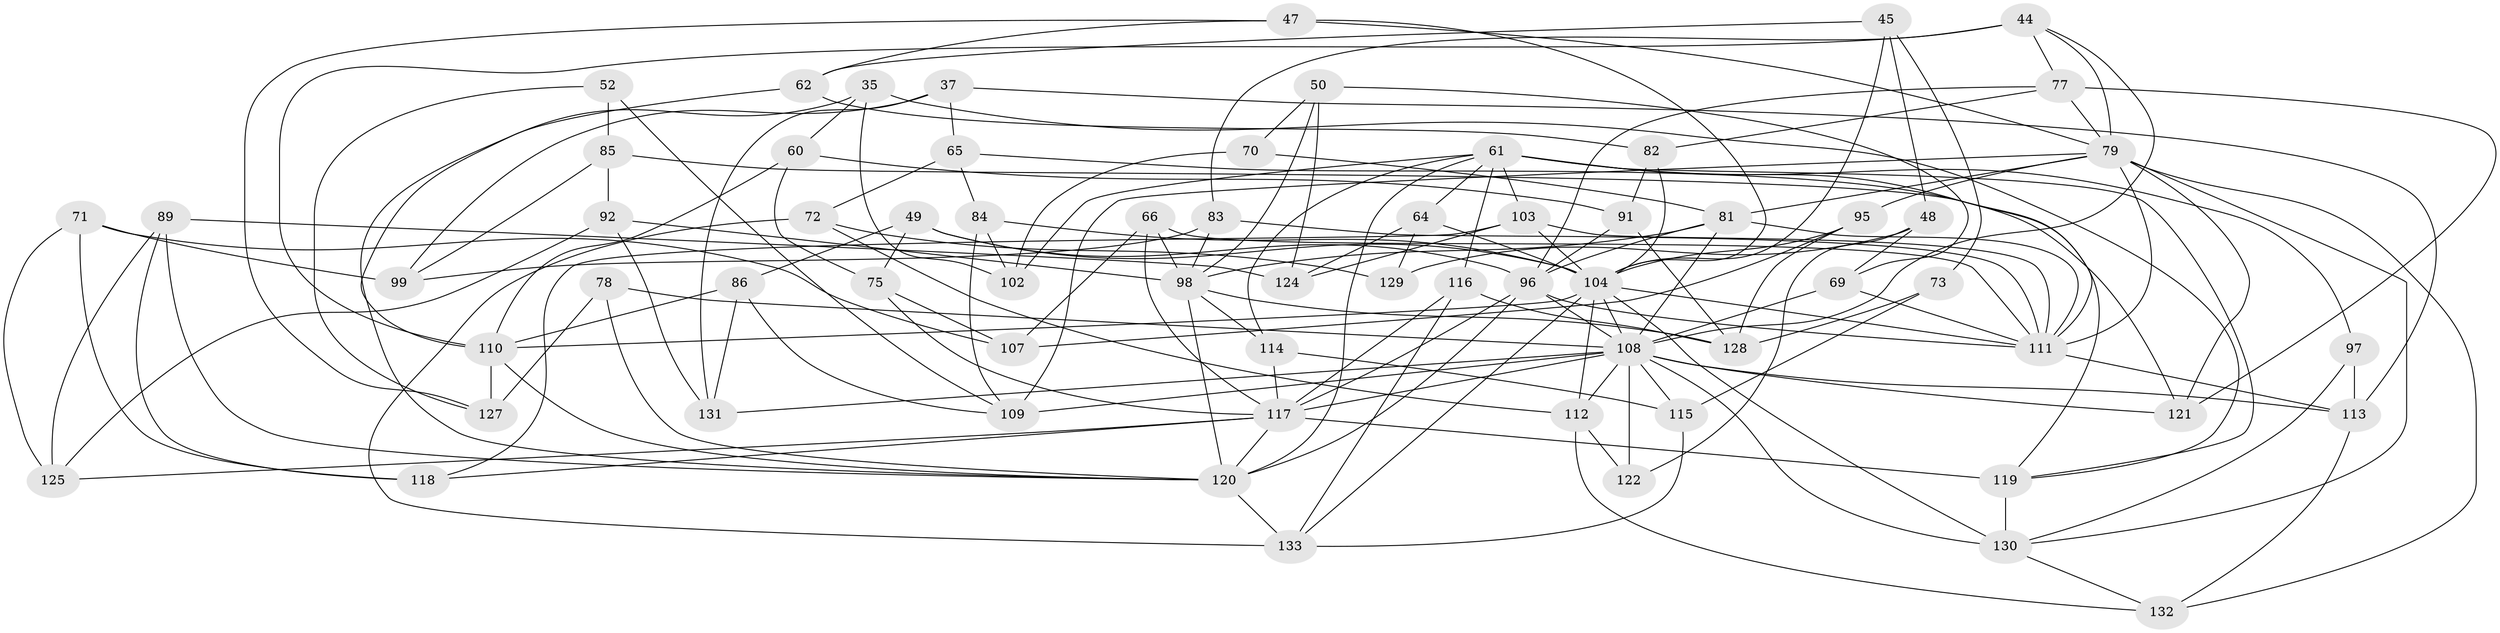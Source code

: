 // original degree distribution, {4: 1.0}
// Generated by graph-tools (version 1.1) at 2025/57/03/09/25 04:57:24]
// undirected, 66 vertices, 165 edges
graph export_dot {
graph [start="1"]
  node [color=gray90,style=filled];
  35;
  37;
  44 [super="+31"];
  45;
  47;
  48;
  49;
  50;
  52;
  60;
  61 [super="+19"];
  62;
  64 [super="+27+16"];
  65;
  66;
  69;
  70;
  71;
  72;
  73;
  75;
  77 [super="+63"];
  78 [super="+43"];
  79 [super="+32+26"];
  81 [super="+33+51"];
  82;
  83 [super="+76"];
  84;
  85 [super="+41"];
  86;
  89;
  91;
  92;
  95;
  96 [super="+2+5+10+29"];
  97;
  98 [super="+28+39"];
  99;
  102;
  103 [super="+87"];
  104 [super="+3+36+6+74+80+90"];
  107;
  108 [super="+21+24+56+93+88"];
  109 [super="+30"];
  110 [super="+4+46"];
  111 [super="+34+94"];
  112 [super="+53"];
  113 [super="+58"];
  114;
  115;
  116;
  117 [super="+40+105"];
  118;
  119 [super="+100+101"];
  120 [super="+23+106"];
  121 [super="+67"];
  122;
  124;
  125;
  127 [super="+55"];
  128 [super="+59"];
  129;
  130 [super="+126"];
  131;
  132;
  133 [super="+38"];
  35 -- 102;
  35 -- 120;
  35 -- 60;
  35 -- 119;
  37 -- 65;
  37 -- 131;
  37 -- 113;
  37 -- 99;
  44 -- 110;
  44 -- 77;
  44 -- 108;
  44 -- 79;
  44 -- 83 [weight=2];
  45 -- 48;
  45 -- 62;
  45 -- 73;
  45 -- 104;
  47 -- 127;
  47 -- 62;
  47 -- 104;
  47 -- 79;
  48 -- 69;
  48 -- 129;
  48 -- 122;
  49 -- 86;
  49 -- 75;
  49 -- 96;
  49 -- 104;
  50 -- 69;
  50 -- 124;
  50 -- 70;
  50 -- 98;
  52 -- 85 [weight=2];
  52 -- 109;
  52 -- 127;
  60 -- 91;
  60 -- 75;
  60 -- 110;
  61 -- 103 [weight=2];
  61 -- 64 [weight=2];
  61 -- 97;
  61 -- 102;
  61 -- 111 [weight=2];
  61 -- 114;
  61 -- 116;
  61 -- 120;
  61 -- 119;
  62 -- 82;
  62 -- 110;
  64 -- 129 [weight=2];
  64 -- 124;
  64 -- 104 [weight=3];
  65 -- 72;
  65 -- 84;
  65 -- 119;
  66 -- 107;
  66 -- 117;
  66 -- 98;
  66 -- 111;
  69 -- 111;
  69 -- 108;
  70 -- 102;
  70 -- 81 [weight=2];
  71 -- 125;
  71 -- 107;
  71 -- 118;
  71 -- 99;
  72 -- 129;
  72 -- 112;
  72 -- 133;
  73 -- 128 [weight=2];
  73 -- 115;
  75 -- 107;
  75 -- 117;
  77 -- 79;
  77 -- 82;
  77 -- 96 [weight=2];
  77 -- 121;
  78 -- 127 [weight=2];
  78 -- 108 [weight=2];
  78 -- 120 [weight=2];
  79 -- 130;
  79 -- 121;
  79 -- 95;
  79 -- 81;
  79 -- 132;
  79 -- 109 [weight=2];
  79 -- 111 [weight=2];
  81 -- 96;
  81 -- 108 [weight=2];
  81 -- 98;
  81 -- 111;
  82 -- 91;
  82 -- 104;
  83 -- 99;
  83 -- 98;
  83 -- 111 [weight=2];
  84 -- 102;
  84 -- 104;
  84 -- 109;
  85 -- 121 [weight=2];
  85 -- 99;
  85 -- 92;
  86 -- 109;
  86 -- 131;
  86 -- 110;
  89 -- 118;
  89 -- 124;
  89 -- 125;
  89 -- 120;
  91 -- 128;
  91 -- 96;
  92 -- 131;
  92 -- 125;
  92 -- 98;
  95 -- 107;
  95 -- 128;
  95 -- 104;
  96 -- 117 [weight=2];
  96 -- 108 [weight=2];
  96 -- 120;
  96 -- 111 [weight=2];
  97 -- 113 [weight=2];
  97 -- 130;
  98 -- 128;
  98 -- 114;
  98 -- 120;
  103 -- 104;
  103 -- 124;
  103 -- 118;
  103 -- 111;
  104 -- 112;
  104 -- 133;
  104 -- 108 [weight=3];
  104 -- 110;
  104 -- 130;
  104 -- 111;
  108 -- 115;
  108 -- 109;
  108 -- 112;
  108 -- 121 [weight=2];
  108 -- 131;
  108 -- 113;
  108 -- 122;
  108 -- 117;
  108 -- 130 [weight=2];
  110 -- 127 [weight=2];
  110 -- 120;
  111 -- 113;
  112 -- 122 [weight=2];
  112 -- 132;
  113 -- 132;
  114 -- 115;
  114 -- 117;
  115 -- 133;
  116 -- 128;
  116 -- 117;
  116 -- 133;
  117 -- 125;
  117 -- 120 [weight=2];
  117 -- 118;
  117 -- 119 [weight=3];
  119 -- 130 [weight=2];
  120 -- 133 [weight=2];
  130 -- 132;
}
